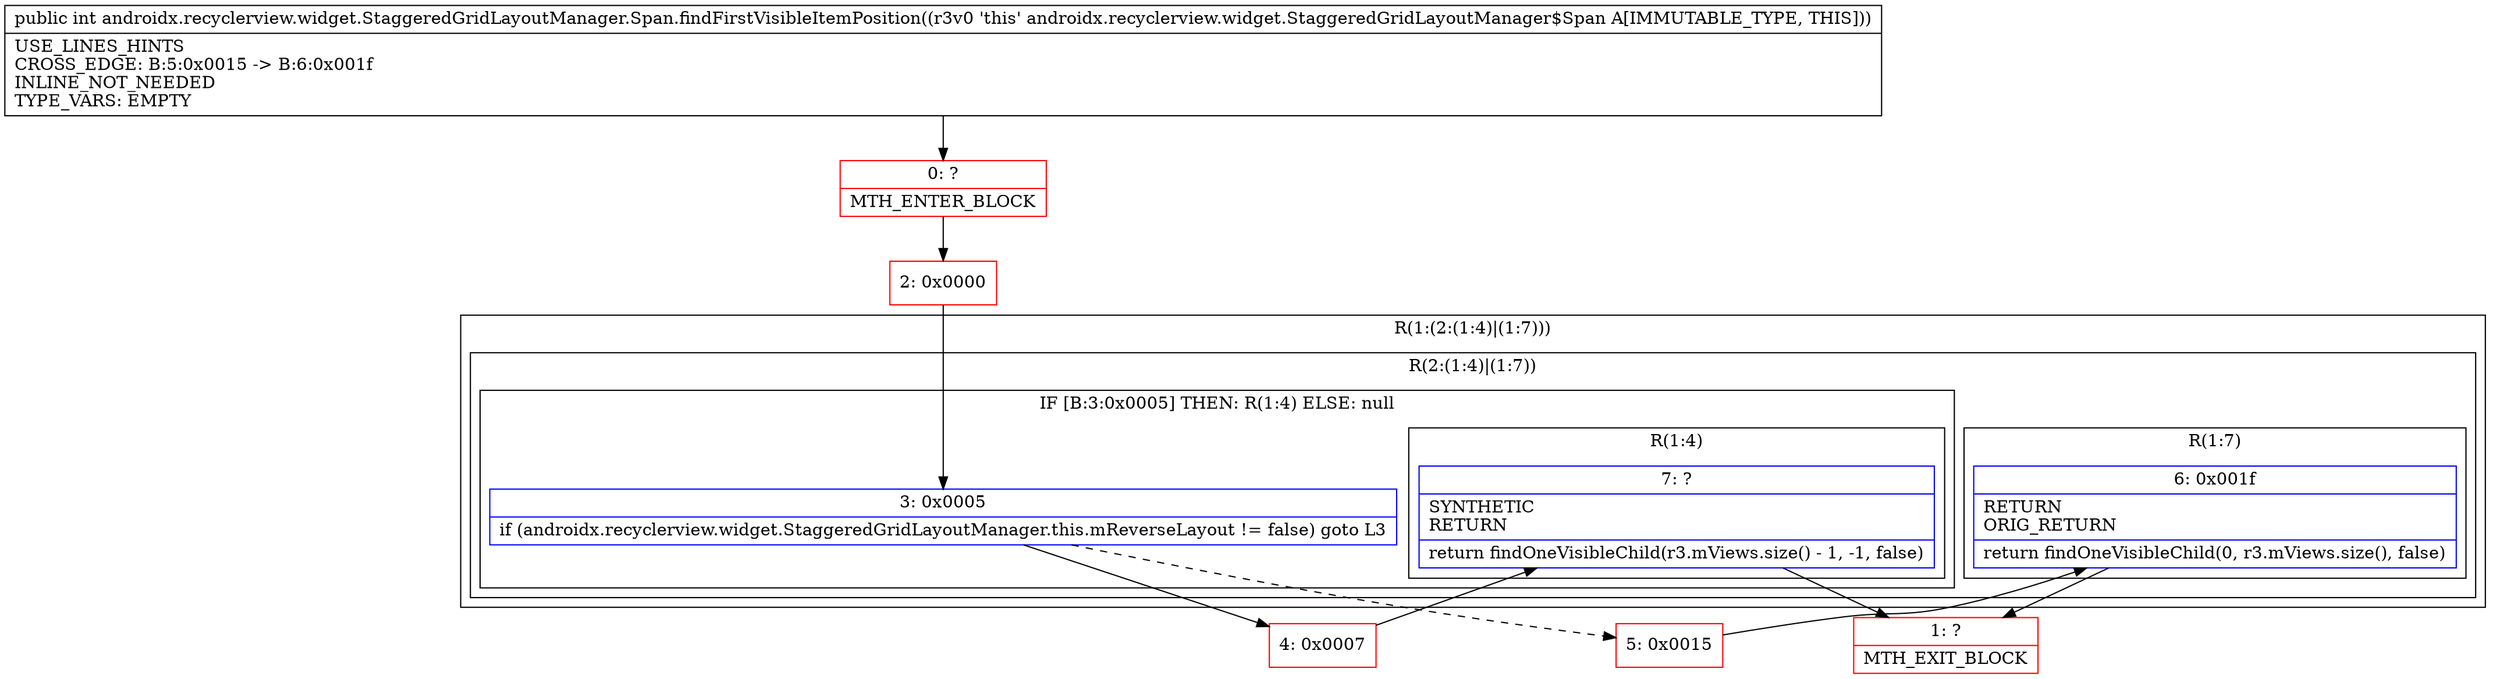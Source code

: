 digraph "CFG forandroidx.recyclerview.widget.StaggeredGridLayoutManager.Span.findFirstVisibleItemPosition()I" {
subgraph cluster_Region_1422747534 {
label = "R(1:(2:(1:4)|(1:7)))";
node [shape=record,color=blue];
subgraph cluster_Region_725278844 {
label = "R(2:(1:4)|(1:7))";
node [shape=record,color=blue];
subgraph cluster_IfRegion_751158870 {
label = "IF [B:3:0x0005] THEN: R(1:4) ELSE: null";
node [shape=record,color=blue];
Node_3 [shape=record,label="{3\:\ 0x0005|if (androidx.recyclerview.widget.StaggeredGridLayoutManager.this.mReverseLayout != false) goto L3\l}"];
subgraph cluster_Region_1830050434 {
label = "R(1:4)";
node [shape=record,color=blue];
Node_7 [shape=record,label="{7\:\ ?|SYNTHETIC\lRETURN\l|return findOneVisibleChild(r3.mViews.size() \- 1, \-1, false)\l}"];
}
}
subgraph cluster_Region_1381671353 {
label = "R(1:7)";
node [shape=record,color=blue];
Node_6 [shape=record,label="{6\:\ 0x001f|RETURN\lORIG_RETURN\l|return findOneVisibleChild(0, r3.mViews.size(), false)\l}"];
}
}
}
Node_0 [shape=record,color=red,label="{0\:\ ?|MTH_ENTER_BLOCK\l}"];
Node_2 [shape=record,color=red,label="{2\:\ 0x0000}"];
Node_4 [shape=record,color=red,label="{4\:\ 0x0007}"];
Node_1 [shape=record,color=red,label="{1\:\ ?|MTH_EXIT_BLOCK\l}"];
Node_5 [shape=record,color=red,label="{5\:\ 0x0015}"];
MethodNode[shape=record,label="{public int androidx.recyclerview.widget.StaggeredGridLayoutManager.Span.findFirstVisibleItemPosition((r3v0 'this' androidx.recyclerview.widget.StaggeredGridLayoutManager$Span A[IMMUTABLE_TYPE, THIS]))  | USE_LINES_HINTS\lCROSS_EDGE: B:5:0x0015 \-\> B:6:0x001f\lINLINE_NOT_NEEDED\lTYPE_VARS: EMPTY\l}"];
MethodNode -> Node_0;Node_3 -> Node_4;
Node_3 -> Node_5[style=dashed];
Node_7 -> Node_1;
Node_6 -> Node_1;
Node_0 -> Node_2;
Node_2 -> Node_3;
Node_4 -> Node_7;
Node_5 -> Node_6;
}

